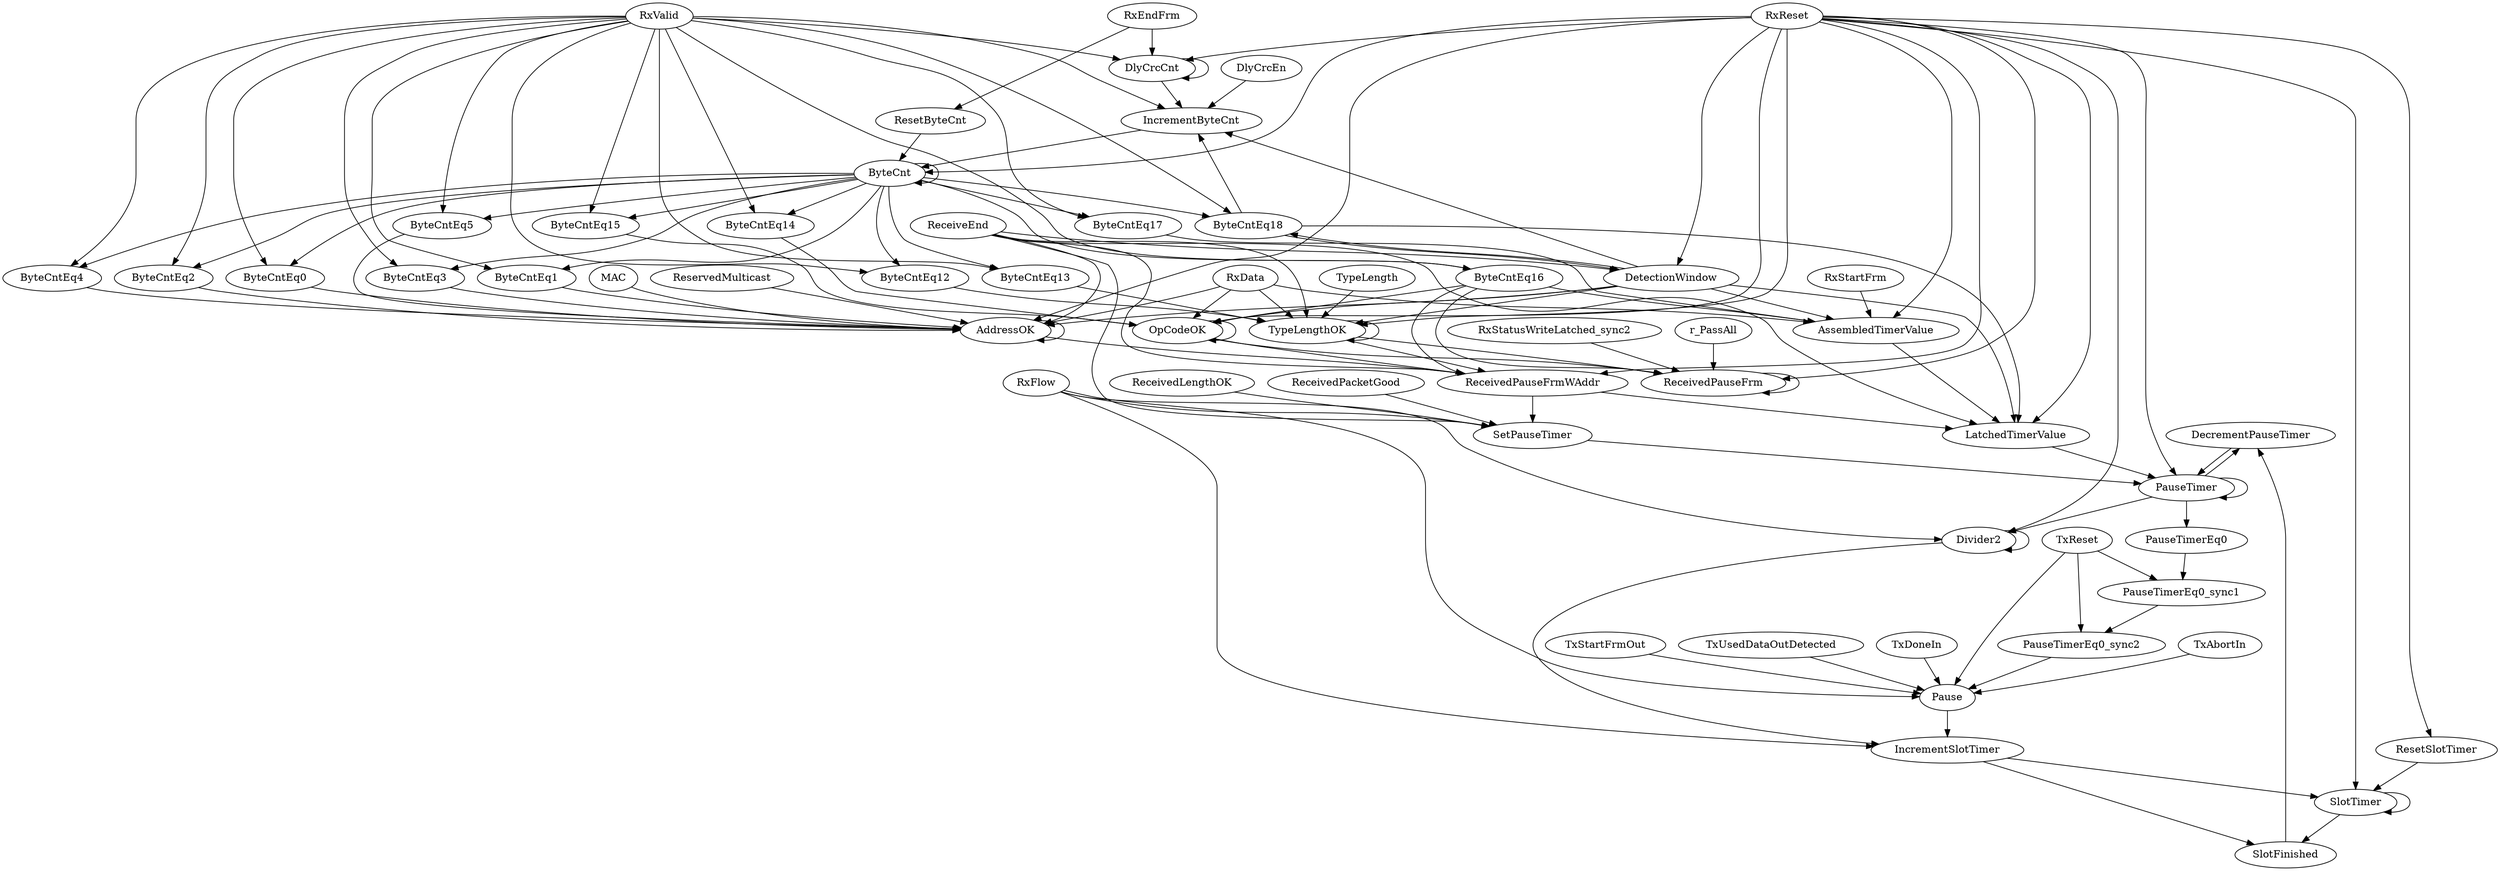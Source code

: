 digraph "" {
	DecrementPauseTimer -> PauseTimer	 [weight=1.0];
	Pause -> IncrementSlotTimer	 [weight=1.0];
	RxEndFrm -> ResetByteCnt	 [weight=1.0];
	RxEndFrm -> DlyCrcCnt	 [weight=3.0];
	OpCodeOK -> OpCodeOK	 [weight=1.0];
	OpCodeOK -> ReceivedPauseFrmWAddr	 [weight=1.0];
	OpCodeOK -> ReceivedPauseFrm	 [weight=1.0];
	SetPauseTimer -> PauseTimer	 [weight=2.0];
	DlyCrcEn -> IncrementByteCnt	 [weight=1.0];
	TypeLengthOK -> TypeLengthOK	 [weight=1.0];
	TypeLengthOK -> ReceivedPauseFrmWAddr	 [weight=1.0];
	TypeLengthOK -> ReceivedPauseFrm	 [weight=1.0];
	ReceivedPauseFrmWAddr -> SetPauseTimer	 [weight=1.0];
	ReceivedPauseFrmWAddr -> LatchedTimerValue	 [weight=2.0];
	ByteCntEq13 -> TypeLengthOK	 [weight=3.0];
	TxReset -> Pause	 [weight=2.0];
	TxReset -> PauseTimerEq0_sync1	 [weight=2.0];
	TxReset -> PauseTimerEq0_sync2	 [weight=2.0];
	AddressOK -> ReceivedPauseFrmWAddr	 [weight=1.0];
	AddressOK -> AddressOK	 [weight=5.0];
	TxAbortIn -> Pause	 [weight=1.0];
	IncrementByteCnt -> ByteCnt	 [weight=1.0];
	RxStatusWriteLatched_sync2 -> ReceivedPauseFrm	 [weight=2.0];
	ReceivedPauseFrm -> ReceivedPauseFrm	 [weight=2.0];
	Divider2 -> Divider2	 [weight=1.0];
	Divider2 -> IncrementSlotTimer	 [weight=1.0];
	RxStartFrm -> AssembledTimerValue	 [weight=3.0];
	ReceivedLengthOK -> SetPauseTimer	 [weight=1.0];
	SlotFinished -> DecrementPauseTimer	 [weight=1.0];
	RxData -> OpCodeOK	 [weight=2.0];
	RxData -> TypeLengthOK	 [weight=2.0];
	RxData -> AddressOK	 [weight=11.0];
	RxData -> AssembledTimerValue	 [weight=2.0];
	ResetByteCnt -> ByteCnt	 [weight=2.0];
	AssembledTimerValue -> LatchedTimerValue	 [weight=1.0];
	RxReset -> OpCodeOK	 [weight=4.0];
	RxReset -> TypeLengthOK	 [weight=4.0];
	RxReset -> ReceivedPauseFrmWAddr	 [weight=3.0];
	RxReset -> AddressOK	 [weight=8.0];
	RxReset -> ReceivedPauseFrm	 [weight=3.0];
	RxReset -> Divider2	 [weight=3.0];
	RxReset -> AssembledTimerValue	 [weight=4.0];
	RxReset -> ResetSlotTimer	 [weight=1.0];
	RxReset -> DlyCrcCnt	 [weight=3.0];
	RxReset -> PauseTimer	 [weight=3.0];
	RxReset -> ByteCnt	 [weight=3.0];
	RxReset -> LatchedTimerValue	 [weight=3.0];
	RxReset -> SlotTimer	 [weight=3.0];
	RxReset -> DetectionWindow	 [weight=3.0];
	PauseTimerEq0 -> PauseTimerEq0_sync1	 [weight=1.0];
	PauseTimerEq0_sync1 -> PauseTimerEq0_sync2	 [weight=1.0];
	PauseTimerEq0_sync2 -> Pause	 [weight=1.0];
	ReceivedPacketGood -> SetPauseTimer	 [weight=1.0];
	ResetSlotTimer -> SlotTimer	 [weight=2.0];
	ReservedMulticast -> AddressOK	 [weight=6.0];
	TxStartFrmOut -> Pause	 [weight=1.0];
	DlyCrcCnt -> IncrementByteCnt	 [weight=1.0];
	DlyCrcCnt -> DlyCrcCnt	 [weight=2.0];
	ByteCntEq18 -> IncrementByteCnt	 [weight=1.0];
	ByteCntEq18 -> LatchedTimerValue	 [weight=2.0];
	ByteCntEq18 -> DetectionWindow	 [weight=2.0];
	RxValid -> ByteCntEq13	 [weight=1.0];
	RxValid -> IncrementByteCnt	 [weight=1.0];
	RxValid -> DlyCrcCnt	 [weight=3.0];
	RxValid -> ByteCntEq18	 [weight=1.0];
	RxValid -> ByteCntEq12	 [weight=1.0];
	RxValid -> ByteCntEq15	 [weight=1.0];
	RxValid -> ByteCntEq14	 [weight=1.0];
	RxValid -> ByteCntEq17	 [weight=1.0];
	RxValid -> ByteCntEq16	 [weight=1.0];
	RxValid -> ByteCntEq5	 [weight=1.0];
	RxValid -> ByteCntEq4	 [weight=1.0];
	RxValid -> ByteCntEq1	 [weight=1.0];
	RxValid -> ByteCntEq0	 [weight=1.0];
	RxValid -> ByteCntEq3	 [weight=1.0];
	RxValid -> ByteCntEq2	 [weight=1.0];
	r_PassAll -> ReceivedPauseFrm	 [weight=4.0];
	PauseTimer -> DecrementPauseTimer	 [weight=1.0];
	PauseTimer -> Divider2	 [weight=2.0];
	PauseTimer -> PauseTimerEq0	 [weight=1.0];
	PauseTimer -> PauseTimer	 [weight=1.0];
	TxUsedDataOutDetected -> Pause	 [weight=1.0];
	ByteCntEq12 -> TypeLengthOK	 [weight=4.0];
	ByteCntEq15 -> OpCodeOK	 [weight=2.0];
	ByteCntEq14 -> OpCodeOK	 [weight=2.0];
	ByteCntEq17 -> AssembledTimerValue	 [weight=1.0];
	ByteCntEq16 -> OpCodeOK	 [weight=3.0];
	ByteCntEq16 -> ReceivedPauseFrmWAddr	 [weight=1.0];
	ByteCntEq16 -> ReceivedPauseFrm	 [weight=1.0];
	ByteCntEq16 -> AssembledTimerValue	 [weight=1.0];
	IncrementSlotTimer -> SlotFinished	 [weight=1.0];
	IncrementSlotTimer -> SlotTimer	 [weight=1.0];
	TypeLength -> TypeLengthOK	 [weight=2.0];
	ByteCnt -> ByteCntEq13	 [weight=1.0];
	ByteCnt -> ByteCntEq18	 [weight=1.0];
	ByteCnt -> ByteCntEq12	 [weight=1.0];
	ByteCnt -> ByteCntEq15	 [weight=1.0];
	ByteCnt -> ByteCntEq14	 [weight=1.0];
	ByteCnt -> ByteCntEq17	 [weight=1.0];
	ByteCnt -> ByteCntEq16	 [weight=1.0];
	ByteCnt -> ByteCnt	 [weight=1.0];
	ByteCnt -> ByteCntEq5	 [weight=1.0];
	ByteCnt -> ByteCntEq4	 [weight=1.0];
	ByteCnt -> ByteCntEq1	 [weight=1.0];
	ByteCnt -> ByteCntEq0	 [weight=1.0];
	ByteCnt -> ByteCntEq3	 [weight=1.0];
	ByteCnt -> ByteCntEq2	 [weight=1.0];
	LatchedTimerValue -> PauseTimer	 [weight=1.0];
	ReceiveEnd -> SetPauseTimer	 [weight=1.0];
	ReceiveEnd -> TypeLengthOK	 [weight=1.0];
	ReceiveEnd -> ReceivedPauseFrmWAddr	 [weight=2.0];
	ReceiveEnd -> AddressOK	 [weight=1.0];
	ReceiveEnd -> LatchedTimerValue	 [weight=1.0];
	ReceiveEnd -> DetectionWindow	 [weight=1.0];
	SlotTimer -> SlotFinished	 [weight=1.0];
	SlotTimer -> SlotTimer	 [weight=1.0];
	MAC -> AddressOK	 [weight=6.0];
	RxFlow -> Pause	 [weight=1.0];
	RxFlow -> SetPauseTimer	 [weight=1.0];
	RxFlow -> Divider2	 [weight=2.0];
	RxFlow -> IncrementSlotTimer	 [weight=1.0];
	DetectionWindow -> OpCodeOK	 [weight=2.0];
	DetectionWindow -> TypeLengthOK	 [weight=5.0];
	DetectionWindow -> AddressOK	 [weight=27.0];
	DetectionWindow -> IncrementByteCnt	 [weight=1.0];
	DetectionWindow -> AssembledTimerValue	 [weight=2.0];
	DetectionWindow -> ByteCntEq18	 [weight=1.0];
	DetectionWindow -> LatchedTimerValue	 [weight=2.0];
	TxDoneIn -> Pause	 [weight=1.0];
	ByteCntEq5 -> AddressOK	 [weight=2.0];
	ByteCntEq4 -> AddressOK	 [weight=3.0];
	ByteCntEq1 -> AddressOK	 [weight=6.0];
	ByteCntEq0 -> AddressOK	 [weight=7.0];
	ByteCntEq3 -> AddressOK	 [weight=4.0];
	ByteCntEq2 -> AddressOK	 [weight=5.0];
}
